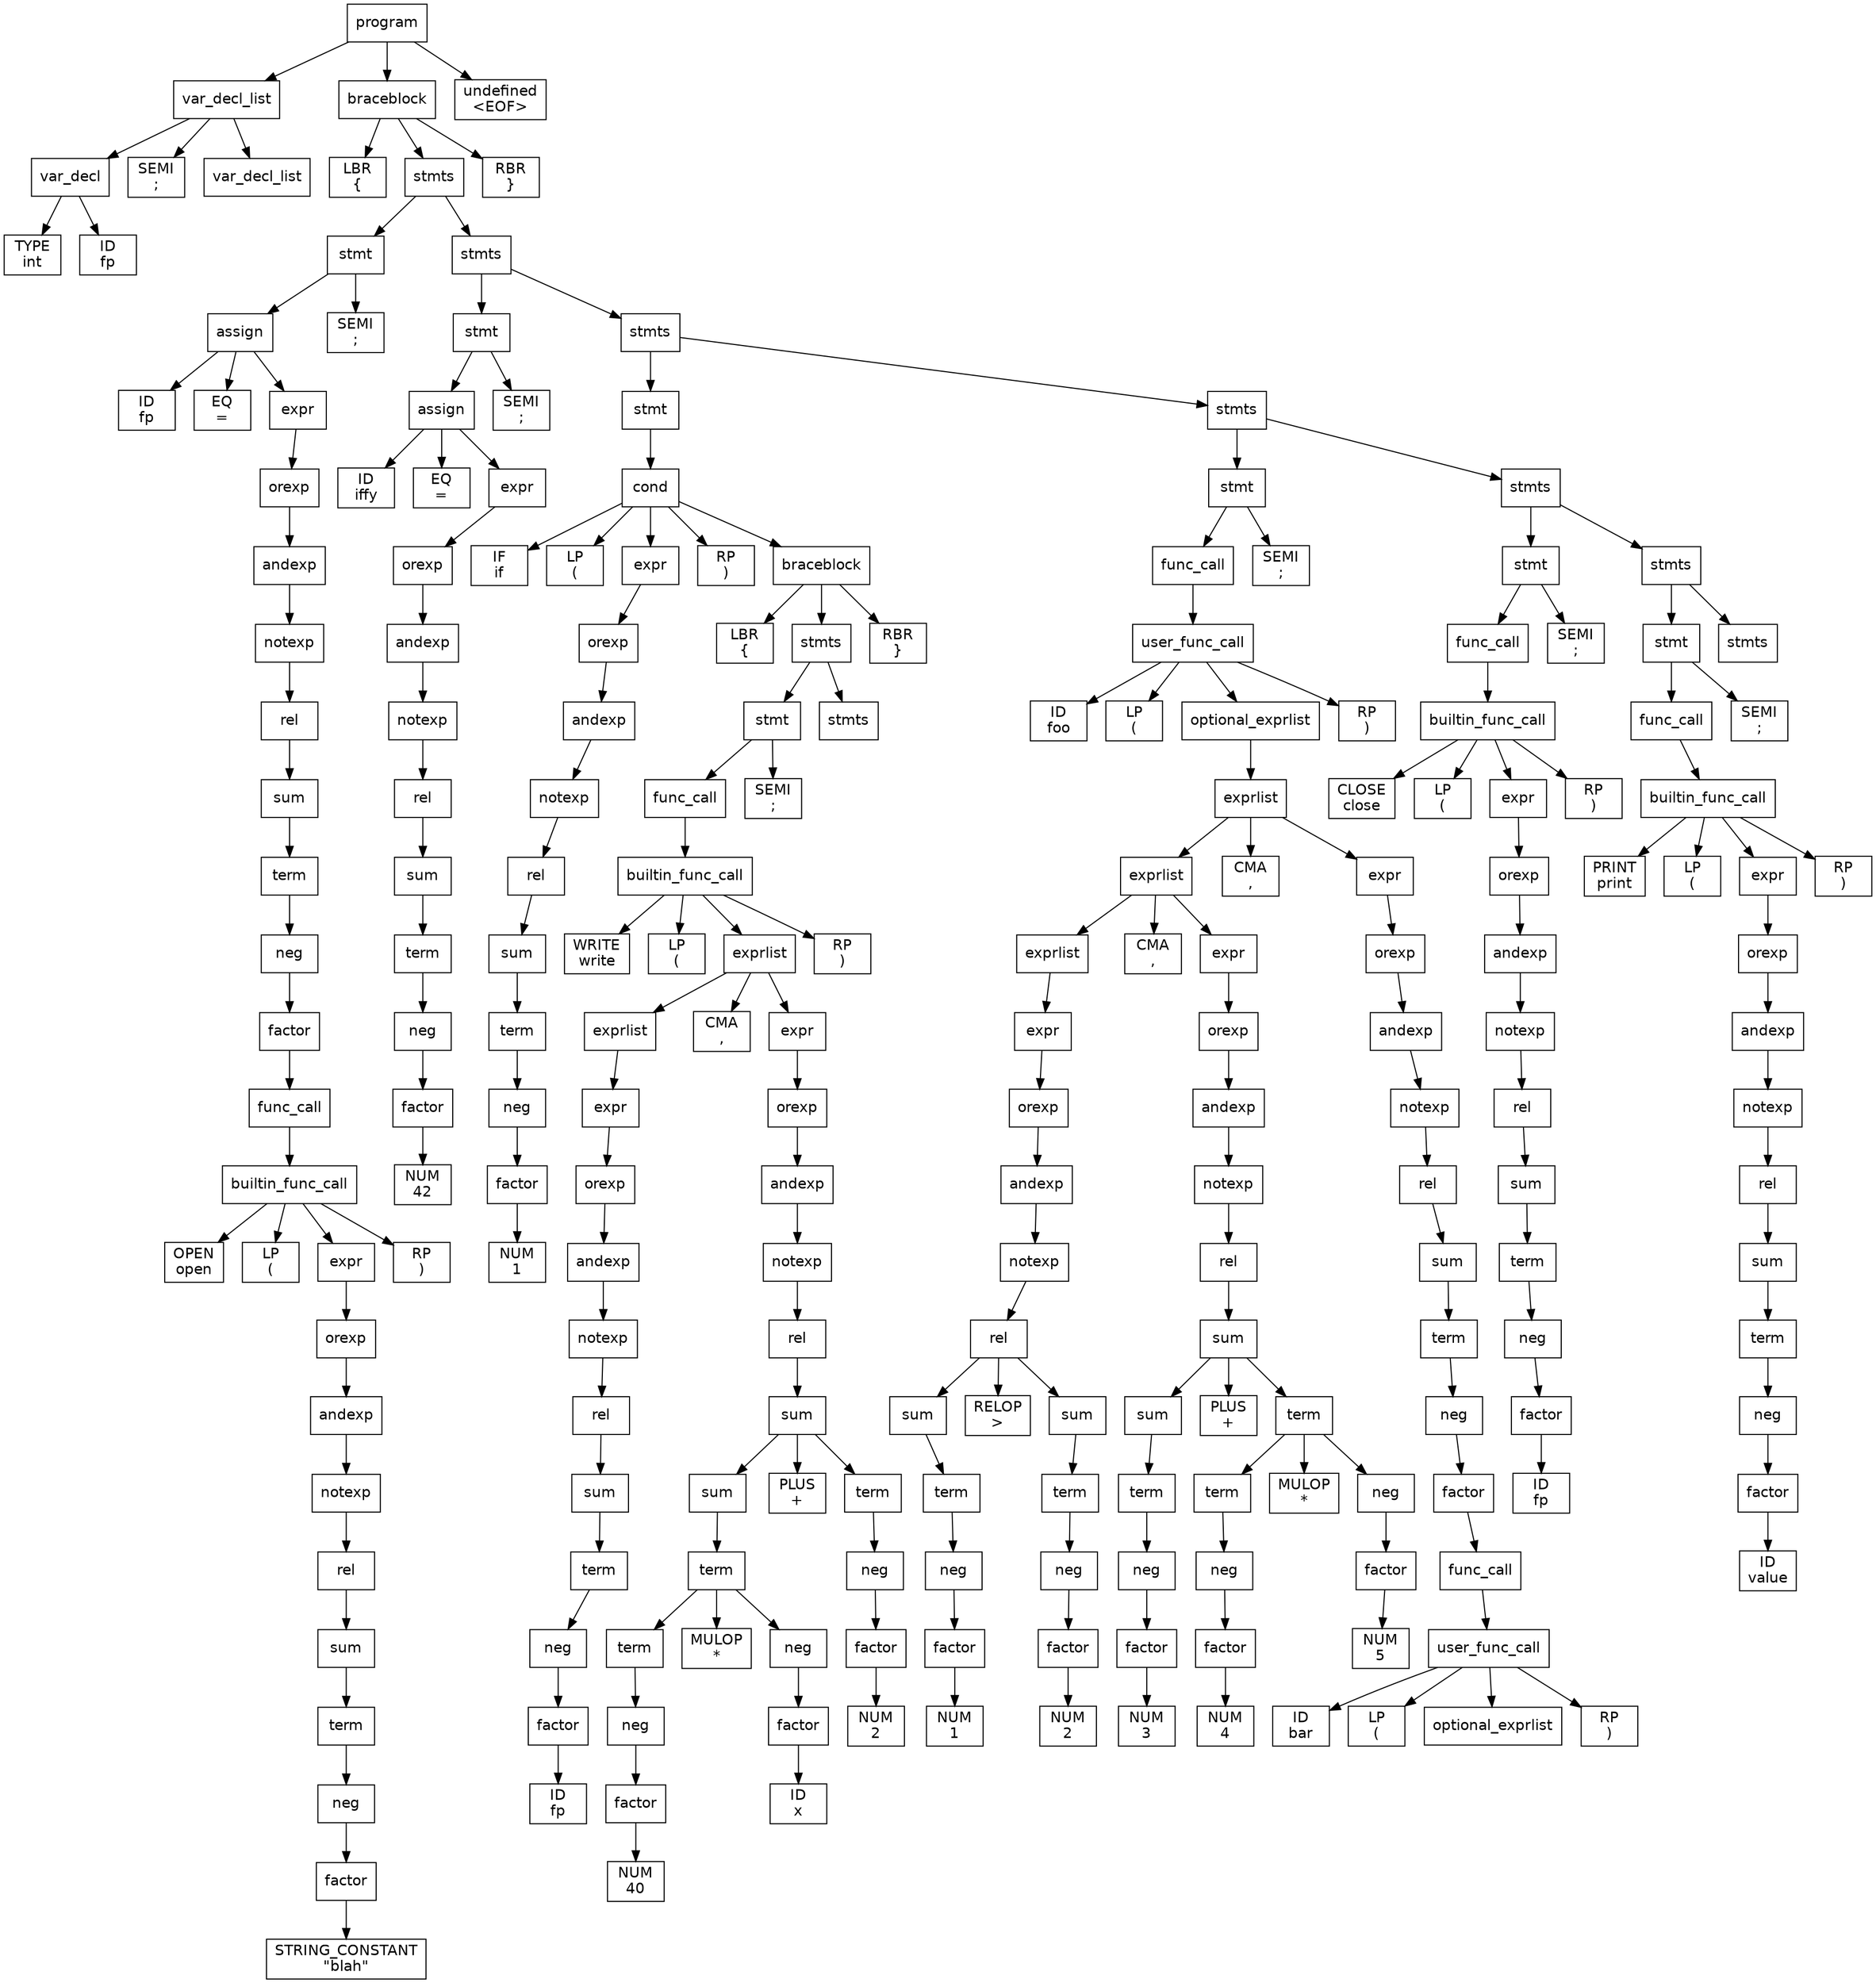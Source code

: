 digraph d{
node [fontname="Helvetica",shape=box];
n0 [label=<program>];
n1 [label=<var_decl_list>];
n2 [label=<var_decl>];
n3 [label=<TYPE<br/>int>];
n4 [label=<ID<br/>fp>];
n5 [label=<SEMI<br/>;>];
n6 [label=<var_decl_list>];
n7 [label=<braceblock>];
n8 [label=<LBR<br/>{>];
n9 [label=<stmts>];
n10 [label=<stmt>];
n11 [label=<assign>];
n12 [label=<ID<br/>fp>];
n13 [label=<EQ<br/>=>];
n14 [label=<expr>];
n15 [label=<orexp>];
n16 [label=<andexp>];
n17 [label=<notexp>];
n18 [label=<rel>];
n19 [label=<sum>];
n20 [label=<term>];
n21 [label=<neg>];
n22 [label=<factor>];
n23 [label=<func_call>];
n24 [label=<builtin_func_call>];
n25 [label=<OPEN<br/>open>];
n26 [label=<LP<br/>(>];
n27 [label=<expr>];
n28 [label=<orexp>];
n29 [label=<andexp>];
n30 [label=<notexp>];
n31 [label=<rel>];
n32 [label=<sum>];
n33 [label=<term>];
n34 [label=<neg>];
n35 [label=<factor>];
n36 [label=<STRING_CONSTANT<br/>"blah">];
n37 [label=<RP<br/>)>];
n38 [label=<SEMI<br/>;>];
n39 [label=<stmts>];
n40 [label=<stmt>];
n41 [label=<assign>];
n42 [label=<ID<br/>iffy>];
n43 [label=<EQ<br/>=>];
n44 [label=<expr>];
n45 [label=<orexp>];
n46 [label=<andexp>];
n47 [label=<notexp>];
n48 [label=<rel>];
n49 [label=<sum>];
n50 [label=<term>];
n51 [label=<neg>];
n52 [label=<factor>];
n53 [label=<NUM<br/>42>];
n54 [label=<SEMI<br/>;>];
n55 [label=<stmts>];
n56 [label=<stmt>];
n57 [label=<cond>];
n58 [label=<IF<br/>if>];
n59 [label=<LP<br/>(>];
n60 [label=<expr>];
n61 [label=<orexp>];
n62 [label=<andexp>];
n63 [label=<notexp>];
n64 [label=<rel>];
n65 [label=<sum>];
n66 [label=<term>];
n67 [label=<neg>];
n68 [label=<factor>];
n69 [label=<NUM<br/>1>];
n70 [label=<RP<br/>)>];
n71 [label=<braceblock>];
n72 [label=<LBR<br/>{>];
n73 [label=<stmts>];
n74 [label=<stmt>];
n75 [label=<func_call>];
n76 [label=<builtin_func_call>];
n77 [label=<WRITE<br/>write>];
n78 [label=<LP<br/>(>];
n79 [label=<exprlist>];
n80 [label=<exprlist>];
n81 [label=<expr>];
n82 [label=<orexp>];
n83 [label=<andexp>];
n84 [label=<notexp>];
n85 [label=<rel>];
n86 [label=<sum>];
n87 [label=<term>];
n88 [label=<neg>];
n89 [label=<factor>];
n90 [label=<ID<br/>fp>];
n91 [label=<CMA<br/>,>];
n92 [label=<expr>];
n93 [label=<orexp>];
n94 [label=<andexp>];
n95 [label=<notexp>];
n96 [label=<rel>];
n97 [label=<sum>];
n98 [label=<sum>];
n99 [label=<term>];
n100 [label=<term>];
n101 [label=<neg>];
n102 [label=<factor>];
n103 [label=<NUM<br/>40>];
n104 [label=<MULOP<br/>*>];
n105 [label=<neg>];
n106 [label=<factor>];
n107 [label=<ID<br/>x>];
n108 [label=<PLUS<br/>+>];
n109 [label=<term>];
n110 [label=<neg>];
n111 [label=<factor>];
n112 [label=<NUM<br/>2>];
n113 [label=<RP<br/>)>];
n114 [label=<SEMI<br/>;>];
n115 [label=<stmts>];
n116 [label=<RBR<br/>}>];
n117 [label=<stmts>];
n118 [label=<stmt>];
n119 [label=<func_call>];
n120 [label=<user_func_call>];
n121 [label=<ID<br/>foo>];
n122 [label=<LP<br/>(>];
n123 [label=<optional_exprlist>];
n124 [label=<exprlist>];
n125 [label=<exprlist>];
n126 [label=<exprlist>];
n127 [label=<expr>];
n128 [label=<orexp>];
n129 [label=<andexp>];
n130 [label=<notexp>];
n131 [label=<rel>];
n132 [label=<sum>];
n133 [label=<term>];
n134 [label=<neg>];
n135 [label=<factor>];
n136 [label=<NUM<br/>1>];
n137 [label=<RELOP<br/>&gt;>];
n138 [label=<sum>];
n139 [label=<term>];
n140 [label=<neg>];
n141 [label=<factor>];
n142 [label=<NUM<br/>2>];
n143 [label=<CMA<br/>,>];
n144 [label=<expr>];
n145 [label=<orexp>];
n146 [label=<andexp>];
n147 [label=<notexp>];
n148 [label=<rel>];
n149 [label=<sum>];
n150 [label=<sum>];
n151 [label=<term>];
n152 [label=<neg>];
n153 [label=<factor>];
n154 [label=<NUM<br/>3>];
n155 [label=<PLUS<br/>+>];
n156 [label=<term>];
n157 [label=<term>];
n158 [label=<neg>];
n159 [label=<factor>];
n160 [label=<NUM<br/>4>];
n161 [label=<MULOP<br/>*>];
n162 [label=<neg>];
n163 [label=<factor>];
n164 [label=<NUM<br/>5>];
n165 [label=<CMA<br/>,>];
n166 [label=<expr>];
n167 [label=<orexp>];
n168 [label=<andexp>];
n169 [label=<notexp>];
n170 [label=<rel>];
n171 [label=<sum>];
n172 [label=<term>];
n173 [label=<neg>];
n174 [label=<factor>];
n175 [label=<func_call>];
n176 [label=<user_func_call>];
n177 [label=<ID<br/>bar>];
n178 [label=<LP<br/>(>];
n179 [label=<optional_exprlist>];
n180 [label=<RP<br/>)>];
n181 [label=<RP<br/>)>];
n182 [label=<SEMI<br/>;>];
n183 [label=<stmts>];
n184 [label=<stmt>];
n185 [label=<func_call>];
n186 [label=<builtin_func_call>];
n187 [label=<CLOSE<br/>close>];
n188 [label=<LP<br/>(>];
n189 [label=<expr>];
n190 [label=<orexp>];
n191 [label=<andexp>];
n192 [label=<notexp>];
n193 [label=<rel>];
n194 [label=<sum>];
n195 [label=<term>];
n196 [label=<neg>];
n197 [label=<factor>];
n198 [label=<ID<br/>fp>];
n199 [label=<RP<br/>)>];
n200 [label=<SEMI<br/>;>];
n201 [label=<stmts>];
n202 [label=<stmt>];
n203 [label=<func_call>];
n204 [label=<builtin_func_call>];
n205 [label=<PRINT<br/>print>];
n206 [label=<LP<br/>(>];
n207 [label=<expr>];
n208 [label=<orexp>];
n209 [label=<andexp>];
n210 [label=<notexp>];
n211 [label=<rel>];
n212 [label=<sum>];
n213 [label=<term>];
n214 [label=<neg>];
n215 [label=<factor>];
n216 [label=<ID<br/>value>];
n217 [label=<RP<br/>)>];
n218 [label=<SEMI<br/>;>];
n219 [label=<stmts>];
n220 [label=<RBR<br/>}>];
n221 [label=<undefined<br/>&lt;EOF&gt;>];
n0 -> n1;
n0 -> n7;
n0 -> n221;
n1 -> n2;
n1 -> n5;
n1 -> n6;
n2 -> n3;
n2 -> n4;
n7 -> n8;
n7 -> n9;
n7 -> n220;
n9 -> n10;
n9 -> n39;
n10 -> n11;
n10 -> n38;
n11 -> n12;
n11 -> n13;
n11 -> n14;
n14 -> n15;
n15 -> n16;
n16 -> n17;
n17 -> n18;
n18 -> n19;
n19 -> n20;
n20 -> n21;
n21 -> n22;
n22 -> n23;
n23 -> n24;
n24 -> n25;
n24 -> n26;
n24 -> n27;
n24 -> n37;
n27 -> n28;
n28 -> n29;
n29 -> n30;
n30 -> n31;
n31 -> n32;
n32 -> n33;
n33 -> n34;
n34 -> n35;
n35 -> n36;
n39 -> n40;
n39 -> n55;
n40 -> n41;
n40 -> n54;
n41 -> n42;
n41 -> n43;
n41 -> n44;
n44 -> n45;
n45 -> n46;
n46 -> n47;
n47 -> n48;
n48 -> n49;
n49 -> n50;
n50 -> n51;
n51 -> n52;
n52 -> n53;
n55 -> n56;
n55 -> n117;
n56 -> n57;
n57 -> n58;
n57 -> n59;
n57 -> n60;
n57 -> n70;
n57 -> n71;
n60 -> n61;
n61 -> n62;
n62 -> n63;
n63 -> n64;
n64 -> n65;
n65 -> n66;
n66 -> n67;
n67 -> n68;
n68 -> n69;
n71 -> n72;
n71 -> n73;
n71 -> n116;
n73 -> n74;
n73 -> n115;
n74 -> n75;
n74 -> n114;
n75 -> n76;
n76 -> n77;
n76 -> n78;
n76 -> n79;
n76 -> n113;
n79 -> n80;
n79 -> n91;
n79 -> n92;
n80 -> n81;
n81 -> n82;
n82 -> n83;
n83 -> n84;
n84 -> n85;
n85 -> n86;
n86 -> n87;
n87 -> n88;
n88 -> n89;
n89 -> n90;
n92 -> n93;
n93 -> n94;
n94 -> n95;
n95 -> n96;
n96 -> n97;
n97 -> n98;
n97 -> n108;
n97 -> n109;
n98 -> n99;
n99 -> n100;
n99 -> n104;
n99 -> n105;
n100 -> n101;
n101 -> n102;
n102 -> n103;
n105 -> n106;
n106 -> n107;
n109 -> n110;
n110 -> n111;
n111 -> n112;
n117 -> n118;
n117 -> n183;
n118 -> n119;
n118 -> n182;
n119 -> n120;
n120 -> n121;
n120 -> n122;
n120 -> n123;
n120 -> n181;
n123 -> n124;
n124 -> n125;
n124 -> n165;
n124 -> n166;
n125 -> n126;
n125 -> n143;
n125 -> n144;
n126 -> n127;
n127 -> n128;
n128 -> n129;
n129 -> n130;
n130 -> n131;
n131 -> n132;
n131 -> n137;
n131 -> n138;
n132 -> n133;
n133 -> n134;
n134 -> n135;
n135 -> n136;
n138 -> n139;
n139 -> n140;
n140 -> n141;
n141 -> n142;
n144 -> n145;
n145 -> n146;
n146 -> n147;
n147 -> n148;
n148 -> n149;
n149 -> n150;
n149 -> n155;
n149 -> n156;
n150 -> n151;
n151 -> n152;
n152 -> n153;
n153 -> n154;
n156 -> n157;
n156 -> n161;
n156 -> n162;
n157 -> n158;
n158 -> n159;
n159 -> n160;
n162 -> n163;
n163 -> n164;
n166 -> n167;
n167 -> n168;
n168 -> n169;
n169 -> n170;
n170 -> n171;
n171 -> n172;
n172 -> n173;
n173 -> n174;
n174 -> n175;
n175 -> n176;
n176 -> n177;
n176 -> n178;
n176 -> n179;
n176 -> n180;
n183 -> n184;
n183 -> n201;
n184 -> n185;
n184 -> n200;
n185 -> n186;
n186 -> n187;
n186 -> n188;
n186 -> n189;
n186 -> n199;
n189 -> n190;
n190 -> n191;
n191 -> n192;
n192 -> n193;
n193 -> n194;
n194 -> n195;
n195 -> n196;
n196 -> n197;
n197 -> n198;
n201 -> n202;
n201 -> n219;
n202 -> n203;
n202 -> n218;
n203 -> n204;
n204 -> n205;
n204 -> n206;
n204 -> n207;
n204 -> n217;
n207 -> n208;
n208 -> n209;
n209 -> n210;
n210 -> n211;
n211 -> n212;
n212 -> n213;
n213 -> n214;
n214 -> n215;
n215 -> n216;
}
